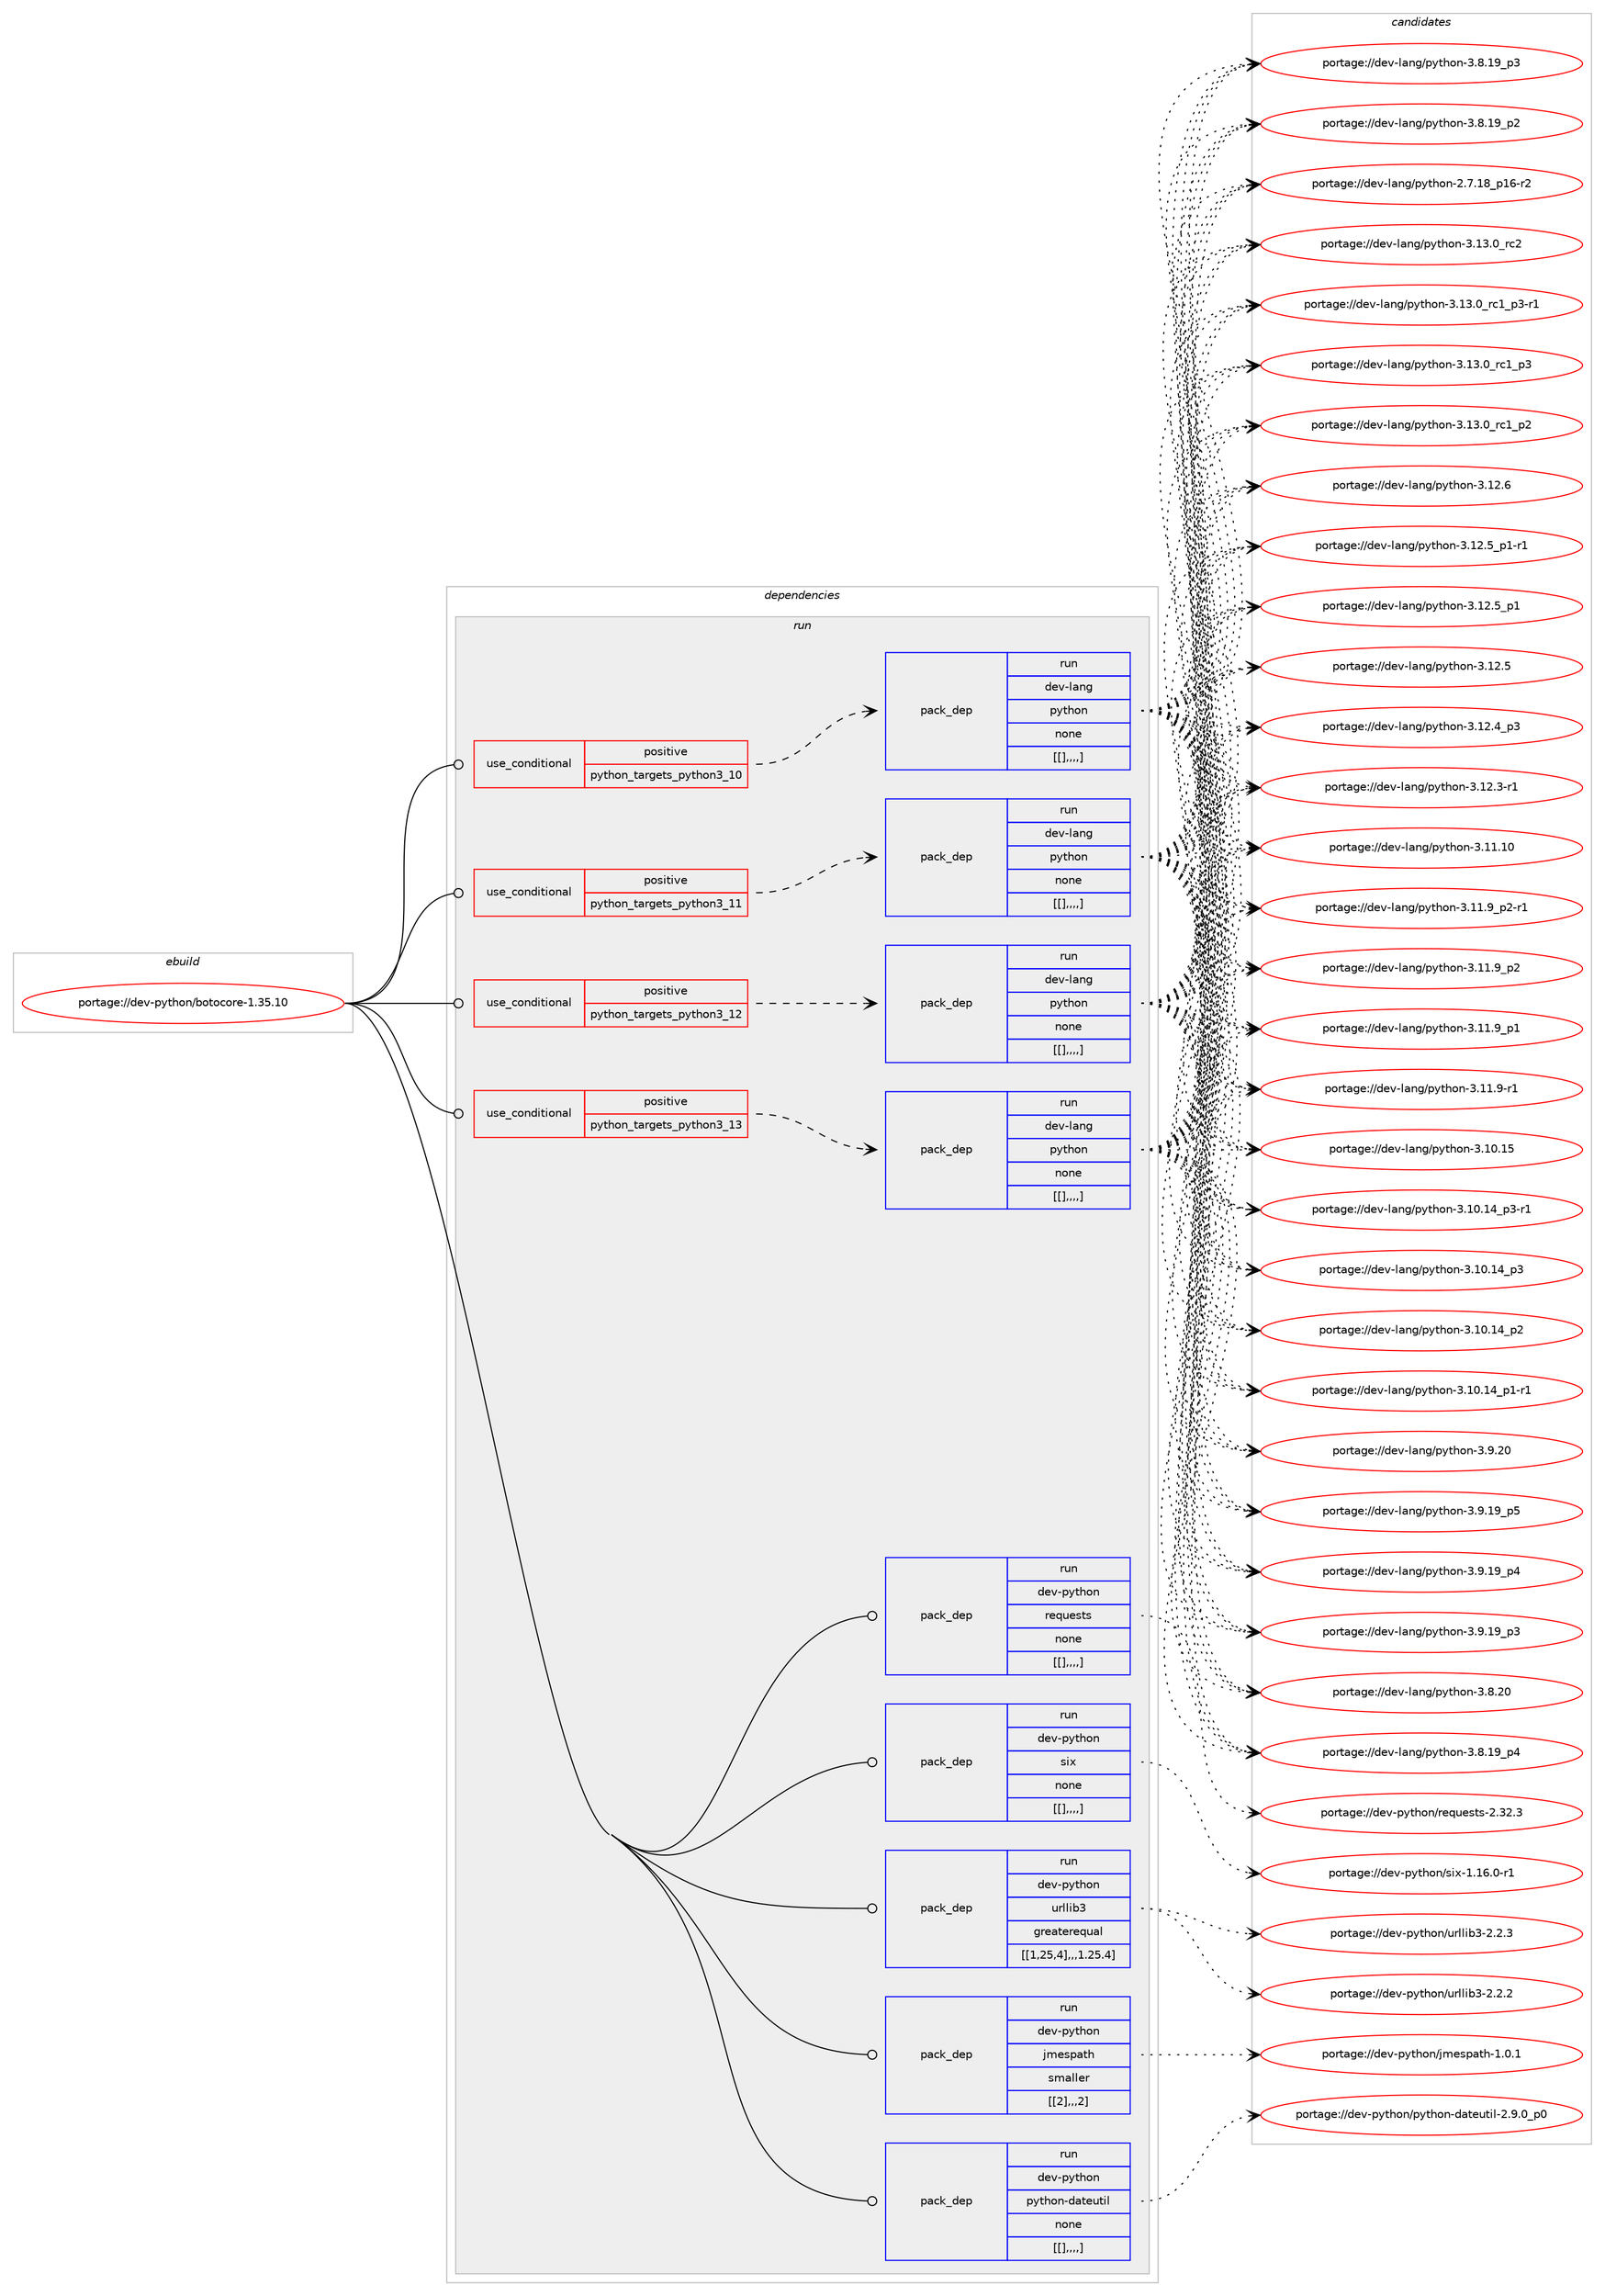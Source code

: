 digraph prolog {

# *************
# Graph options
# *************

newrank=true;
concentrate=true;
compound=true;
graph [rankdir=LR,fontname=Helvetica,fontsize=10,ranksep=1.5];#, ranksep=2.5, nodesep=0.2];
edge  [arrowhead=vee];
node  [fontname=Helvetica,fontsize=10];

# **********
# The ebuild
# **********

subgraph cluster_leftcol {
color=gray;
label=<<i>ebuild</i>>;
id [label="portage://dev-python/botocore-1.35.10", color=red, width=4, href="../dev-python/botocore-1.35.10.svg"];
}

# ****************
# The dependencies
# ****************

subgraph cluster_midcol {
color=gray;
label=<<i>dependencies</i>>;
subgraph cluster_compile {
fillcolor="#eeeeee";
style=filled;
label=<<i>compile</i>>;
}
subgraph cluster_compileandrun {
fillcolor="#eeeeee";
style=filled;
label=<<i>compile and run</i>>;
}
subgraph cluster_run {
fillcolor="#eeeeee";
style=filled;
label=<<i>run</i>>;
subgraph cond31891 {
dependency143747 [label=<<TABLE BORDER="0" CELLBORDER="1" CELLSPACING="0" CELLPADDING="4"><TR><TD ROWSPAN="3" CELLPADDING="10">use_conditional</TD></TR><TR><TD>positive</TD></TR><TR><TD>python_targets_python3_10</TD></TR></TABLE>>, shape=none, color=red];
subgraph pack110643 {
dependency143748 [label=<<TABLE BORDER="0" CELLBORDER="1" CELLSPACING="0" CELLPADDING="4" WIDTH="220"><TR><TD ROWSPAN="6" CELLPADDING="30">pack_dep</TD></TR><TR><TD WIDTH="110">run</TD></TR><TR><TD>dev-lang</TD></TR><TR><TD>python</TD></TR><TR><TD>none</TD></TR><TR><TD>[[],,,,]</TD></TR></TABLE>>, shape=none, color=blue];
}
dependency143747:e -> dependency143748:w [weight=20,style="dashed",arrowhead="vee"];
}
id:e -> dependency143747:w [weight=20,style="solid",arrowhead="odot"];
subgraph cond31892 {
dependency143749 [label=<<TABLE BORDER="0" CELLBORDER="1" CELLSPACING="0" CELLPADDING="4"><TR><TD ROWSPAN="3" CELLPADDING="10">use_conditional</TD></TR><TR><TD>positive</TD></TR><TR><TD>python_targets_python3_11</TD></TR></TABLE>>, shape=none, color=red];
subgraph pack110644 {
dependency143750 [label=<<TABLE BORDER="0" CELLBORDER="1" CELLSPACING="0" CELLPADDING="4" WIDTH="220"><TR><TD ROWSPAN="6" CELLPADDING="30">pack_dep</TD></TR><TR><TD WIDTH="110">run</TD></TR><TR><TD>dev-lang</TD></TR><TR><TD>python</TD></TR><TR><TD>none</TD></TR><TR><TD>[[],,,,]</TD></TR></TABLE>>, shape=none, color=blue];
}
dependency143749:e -> dependency143750:w [weight=20,style="dashed",arrowhead="vee"];
}
id:e -> dependency143749:w [weight=20,style="solid",arrowhead="odot"];
subgraph cond31893 {
dependency143751 [label=<<TABLE BORDER="0" CELLBORDER="1" CELLSPACING="0" CELLPADDING="4"><TR><TD ROWSPAN="3" CELLPADDING="10">use_conditional</TD></TR><TR><TD>positive</TD></TR><TR><TD>python_targets_python3_12</TD></TR></TABLE>>, shape=none, color=red];
subgraph pack110645 {
dependency143752 [label=<<TABLE BORDER="0" CELLBORDER="1" CELLSPACING="0" CELLPADDING="4" WIDTH="220"><TR><TD ROWSPAN="6" CELLPADDING="30">pack_dep</TD></TR><TR><TD WIDTH="110">run</TD></TR><TR><TD>dev-lang</TD></TR><TR><TD>python</TD></TR><TR><TD>none</TD></TR><TR><TD>[[],,,,]</TD></TR></TABLE>>, shape=none, color=blue];
}
dependency143751:e -> dependency143752:w [weight=20,style="dashed",arrowhead="vee"];
}
id:e -> dependency143751:w [weight=20,style="solid",arrowhead="odot"];
subgraph cond31894 {
dependency143753 [label=<<TABLE BORDER="0" CELLBORDER="1" CELLSPACING="0" CELLPADDING="4"><TR><TD ROWSPAN="3" CELLPADDING="10">use_conditional</TD></TR><TR><TD>positive</TD></TR><TR><TD>python_targets_python3_13</TD></TR></TABLE>>, shape=none, color=red];
subgraph pack110646 {
dependency143754 [label=<<TABLE BORDER="0" CELLBORDER="1" CELLSPACING="0" CELLPADDING="4" WIDTH="220"><TR><TD ROWSPAN="6" CELLPADDING="30">pack_dep</TD></TR><TR><TD WIDTH="110">run</TD></TR><TR><TD>dev-lang</TD></TR><TR><TD>python</TD></TR><TR><TD>none</TD></TR><TR><TD>[[],,,,]</TD></TR></TABLE>>, shape=none, color=blue];
}
dependency143753:e -> dependency143754:w [weight=20,style="dashed",arrowhead="vee"];
}
id:e -> dependency143753:w [weight=20,style="solid",arrowhead="odot"];
subgraph pack110647 {
dependency143755 [label=<<TABLE BORDER="0" CELLBORDER="1" CELLSPACING="0" CELLPADDING="4" WIDTH="220"><TR><TD ROWSPAN="6" CELLPADDING="30">pack_dep</TD></TR><TR><TD WIDTH="110">run</TD></TR><TR><TD>dev-python</TD></TR><TR><TD>jmespath</TD></TR><TR><TD>smaller</TD></TR><TR><TD>[[2],,,2]</TD></TR></TABLE>>, shape=none, color=blue];
}
id:e -> dependency143755:w [weight=20,style="solid",arrowhead="odot"];
subgraph pack110648 {
dependency143756 [label=<<TABLE BORDER="0" CELLBORDER="1" CELLSPACING="0" CELLPADDING="4" WIDTH="220"><TR><TD ROWSPAN="6" CELLPADDING="30">pack_dep</TD></TR><TR><TD WIDTH="110">run</TD></TR><TR><TD>dev-python</TD></TR><TR><TD>python-dateutil</TD></TR><TR><TD>none</TD></TR><TR><TD>[[],,,,]</TD></TR></TABLE>>, shape=none, color=blue];
}
id:e -> dependency143756:w [weight=20,style="solid",arrowhead="odot"];
subgraph pack110649 {
dependency143757 [label=<<TABLE BORDER="0" CELLBORDER="1" CELLSPACING="0" CELLPADDING="4" WIDTH="220"><TR><TD ROWSPAN="6" CELLPADDING="30">pack_dep</TD></TR><TR><TD WIDTH="110">run</TD></TR><TR><TD>dev-python</TD></TR><TR><TD>requests</TD></TR><TR><TD>none</TD></TR><TR><TD>[[],,,,]</TD></TR></TABLE>>, shape=none, color=blue];
}
id:e -> dependency143757:w [weight=20,style="solid",arrowhead="odot"];
subgraph pack110650 {
dependency143758 [label=<<TABLE BORDER="0" CELLBORDER="1" CELLSPACING="0" CELLPADDING="4" WIDTH="220"><TR><TD ROWSPAN="6" CELLPADDING="30">pack_dep</TD></TR><TR><TD WIDTH="110">run</TD></TR><TR><TD>dev-python</TD></TR><TR><TD>six</TD></TR><TR><TD>none</TD></TR><TR><TD>[[],,,,]</TD></TR></TABLE>>, shape=none, color=blue];
}
id:e -> dependency143758:w [weight=20,style="solid",arrowhead="odot"];
subgraph pack110651 {
dependency143759 [label=<<TABLE BORDER="0" CELLBORDER="1" CELLSPACING="0" CELLPADDING="4" WIDTH="220"><TR><TD ROWSPAN="6" CELLPADDING="30">pack_dep</TD></TR><TR><TD WIDTH="110">run</TD></TR><TR><TD>dev-python</TD></TR><TR><TD>urllib3</TD></TR><TR><TD>greaterequal</TD></TR><TR><TD>[[1,25,4],,,1.25.4]</TD></TR></TABLE>>, shape=none, color=blue];
}
id:e -> dependency143759:w [weight=20,style="solid",arrowhead="odot"];
}
}

# **************
# The candidates
# **************

subgraph cluster_choices {
rank=same;
color=gray;
label=<<i>candidates</i>>;

subgraph choice110643 {
color=black;
nodesep=1;
choice10010111845108971101034711212111610411111045514649514648951149950 [label="portage://dev-lang/python-3.13.0_rc2", color=red, width=4,href="../dev-lang/python-3.13.0_rc2.svg"];
choice1001011184510897110103471121211161041111104551464951464895114994995112514511449 [label="portage://dev-lang/python-3.13.0_rc1_p3-r1", color=red, width=4,href="../dev-lang/python-3.13.0_rc1_p3-r1.svg"];
choice100101118451089711010347112121116104111110455146495146489511499499511251 [label="portage://dev-lang/python-3.13.0_rc1_p3", color=red, width=4,href="../dev-lang/python-3.13.0_rc1_p3.svg"];
choice100101118451089711010347112121116104111110455146495146489511499499511250 [label="portage://dev-lang/python-3.13.0_rc1_p2", color=red, width=4,href="../dev-lang/python-3.13.0_rc1_p2.svg"];
choice10010111845108971101034711212111610411111045514649504654 [label="portage://dev-lang/python-3.12.6", color=red, width=4,href="../dev-lang/python-3.12.6.svg"];
choice1001011184510897110103471121211161041111104551464950465395112494511449 [label="portage://dev-lang/python-3.12.5_p1-r1", color=red, width=4,href="../dev-lang/python-3.12.5_p1-r1.svg"];
choice100101118451089711010347112121116104111110455146495046539511249 [label="portage://dev-lang/python-3.12.5_p1", color=red, width=4,href="../dev-lang/python-3.12.5_p1.svg"];
choice10010111845108971101034711212111610411111045514649504653 [label="portage://dev-lang/python-3.12.5", color=red, width=4,href="../dev-lang/python-3.12.5.svg"];
choice100101118451089711010347112121116104111110455146495046529511251 [label="portage://dev-lang/python-3.12.4_p3", color=red, width=4,href="../dev-lang/python-3.12.4_p3.svg"];
choice100101118451089711010347112121116104111110455146495046514511449 [label="portage://dev-lang/python-3.12.3-r1", color=red, width=4,href="../dev-lang/python-3.12.3-r1.svg"];
choice1001011184510897110103471121211161041111104551464949464948 [label="portage://dev-lang/python-3.11.10", color=red, width=4,href="../dev-lang/python-3.11.10.svg"];
choice1001011184510897110103471121211161041111104551464949465795112504511449 [label="portage://dev-lang/python-3.11.9_p2-r1", color=red, width=4,href="../dev-lang/python-3.11.9_p2-r1.svg"];
choice100101118451089711010347112121116104111110455146494946579511250 [label="portage://dev-lang/python-3.11.9_p2", color=red, width=4,href="../dev-lang/python-3.11.9_p2.svg"];
choice100101118451089711010347112121116104111110455146494946579511249 [label="portage://dev-lang/python-3.11.9_p1", color=red, width=4,href="../dev-lang/python-3.11.9_p1.svg"];
choice100101118451089711010347112121116104111110455146494946574511449 [label="portage://dev-lang/python-3.11.9-r1", color=red, width=4,href="../dev-lang/python-3.11.9-r1.svg"];
choice1001011184510897110103471121211161041111104551464948464953 [label="portage://dev-lang/python-3.10.15", color=red, width=4,href="../dev-lang/python-3.10.15.svg"];
choice100101118451089711010347112121116104111110455146494846495295112514511449 [label="portage://dev-lang/python-3.10.14_p3-r1", color=red, width=4,href="../dev-lang/python-3.10.14_p3-r1.svg"];
choice10010111845108971101034711212111610411111045514649484649529511251 [label="portage://dev-lang/python-3.10.14_p3", color=red, width=4,href="../dev-lang/python-3.10.14_p3.svg"];
choice10010111845108971101034711212111610411111045514649484649529511250 [label="portage://dev-lang/python-3.10.14_p2", color=red, width=4,href="../dev-lang/python-3.10.14_p2.svg"];
choice100101118451089711010347112121116104111110455146494846495295112494511449 [label="portage://dev-lang/python-3.10.14_p1-r1", color=red, width=4,href="../dev-lang/python-3.10.14_p1-r1.svg"];
choice10010111845108971101034711212111610411111045514657465048 [label="portage://dev-lang/python-3.9.20", color=red, width=4,href="../dev-lang/python-3.9.20.svg"];
choice100101118451089711010347112121116104111110455146574649579511253 [label="portage://dev-lang/python-3.9.19_p5", color=red, width=4,href="../dev-lang/python-3.9.19_p5.svg"];
choice100101118451089711010347112121116104111110455146574649579511252 [label="portage://dev-lang/python-3.9.19_p4", color=red, width=4,href="../dev-lang/python-3.9.19_p4.svg"];
choice100101118451089711010347112121116104111110455146574649579511251 [label="portage://dev-lang/python-3.9.19_p3", color=red, width=4,href="../dev-lang/python-3.9.19_p3.svg"];
choice10010111845108971101034711212111610411111045514656465048 [label="portage://dev-lang/python-3.8.20", color=red, width=4,href="../dev-lang/python-3.8.20.svg"];
choice100101118451089711010347112121116104111110455146564649579511252 [label="portage://dev-lang/python-3.8.19_p4", color=red, width=4,href="../dev-lang/python-3.8.19_p4.svg"];
choice100101118451089711010347112121116104111110455146564649579511251 [label="portage://dev-lang/python-3.8.19_p3", color=red, width=4,href="../dev-lang/python-3.8.19_p3.svg"];
choice100101118451089711010347112121116104111110455146564649579511250 [label="portage://dev-lang/python-3.8.19_p2", color=red, width=4,href="../dev-lang/python-3.8.19_p2.svg"];
choice100101118451089711010347112121116104111110455046554649569511249544511450 [label="portage://dev-lang/python-2.7.18_p16-r2", color=red, width=4,href="../dev-lang/python-2.7.18_p16-r2.svg"];
dependency143748:e -> choice10010111845108971101034711212111610411111045514649514648951149950:w [style=dotted,weight="100"];
dependency143748:e -> choice1001011184510897110103471121211161041111104551464951464895114994995112514511449:w [style=dotted,weight="100"];
dependency143748:e -> choice100101118451089711010347112121116104111110455146495146489511499499511251:w [style=dotted,weight="100"];
dependency143748:e -> choice100101118451089711010347112121116104111110455146495146489511499499511250:w [style=dotted,weight="100"];
dependency143748:e -> choice10010111845108971101034711212111610411111045514649504654:w [style=dotted,weight="100"];
dependency143748:e -> choice1001011184510897110103471121211161041111104551464950465395112494511449:w [style=dotted,weight="100"];
dependency143748:e -> choice100101118451089711010347112121116104111110455146495046539511249:w [style=dotted,weight="100"];
dependency143748:e -> choice10010111845108971101034711212111610411111045514649504653:w [style=dotted,weight="100"];
dependency143748:e -> choice100101118451089711010347112121116104111110455146495046529511251:w [style=dotted,weight="100"];
dependency143748:e -> choice100101118451089711010347112121116104111110455146495046514511449:w [style=dotted,weight="100"];
dependency143748:e -> choice1001011184510897110103471121211161041111104551464949464948:w [style=dotted,weight="100"];
dependency143748:e -> choice1001011184510897110103471121211161041111104551464949465795112504511449:w [style=dotted,weight="100"];
dependency143748:e -> choice100101118451089711010347112121116104111110455146494946579511250:w [style=dotted,weight="100"];
dependency143748:e -> choice100101118451089711010347112121116104111110455146494946579511249:w [style=dotted,weight="100"];
dependency143748:e -> choice100101118451089711010347112121116104111110455146494946574511449:w [style=dotted,weight="100"];
dependency143748:e -> choice1001011184510897110103471121211161041111104551464948464953:w [style=dotted,weight="100"];
dependency143748:e -> choice100101118451089711010347112121116104111110455146494846495295112514511449:w [style=dotted,weight="100"];
dependency143748:e -> choice10010111845108971101034711212111610411111045514649484649529511251:w [style=dotted,weight="100"];
dependency143748:e -> choice10010111845108971101034711212111610411111045514649484649529511250:w [style=dotted,weight="100"];
dependency143748:e -> choice100101118451089711010347112121116104111110455146494846495295112494511449:w [style=dotted,weight="100"];
dependency143748:e -> choice10010111845108971101034711212111610411111045514657465048:w [style=dotted,weight="100"];
dependency143748:e -> choice100101118451089711010347112121116104111110455146574649579511253:w [style=dotted,weight="100"];
dependency143748:e -> choice100101118451089711010347112121116104111110455146574649579511252:w [style=dotted,weight="100"];
dependency143748:e -> choice100101118451089711010347112121116104111110455146574649579511251:w [style=dotted,weight="100"];
dependency143748:e -> choice10010111845108971101034711212111610411111045514656465048:w [style=dotted,weight="100"];
dependency143748:e -> choice100101118451089711010347112121116104111110455146564649579511252:w [style=dotted,weight="100"];
dependency143748:e -> choice100101118451089711010347112121116104111110455146564649579511251:w [style=dotted,weight="100"];
dependency143748:e -> choice100101118451089711010347112121116104111110455146564649579511250:w [style=dotted,weight="100"];
dependency143748:e -> choice100101118451089711010347112121116104111110455046554649569511249544511450:w [style=dotted,weight="100"];
}
subgraph choice110644 {
color=black;
nodesep=1;
choice10010111845108971101034711212111610411111045514649514648951149950 [label="portage://dev-lang/python-3.13.0_rc2", color=red, width=4,href="../dev-lang/python-3.13.0_rc2.svg"];
choice1001011184510897110103471121211161041111104551464951464895114994995112514511449 [label="portage://dev-lang/python-3.13.0_rc1_p3-r1", color=red, width=4,href="../dev-lang/python-3.13.0_rc1_p3-r1.svg"];
choice100101118451089711010347112121116104111110455146495146489511499499511251 [label="portage://dev-lang/python-3.13.0_rc1_p3", color=red, width=4,href="../dev-lang/python-3.13.0_rc1_p3.svg"];
choice100101118451089711010347112121116104111110455146495146489511499499511250 [label="portage://dev-lang/python-3.13.0_rc1_p2", color=red, width=4,href="../dev-lang/python-3.13.0_rc1_p2.svg"];
choice10010111845108971101034711212111610411111045514649504654 [label="portage://dev-lang/python-3.12.6", color=red, width=4,href="../dev-lang/python-3.12.6.svg"];
choice1001011184510897110103471121211161041111104551464950465395112494511449 [label="portage://dev-lang/python-3.12.5_p1-r1", color=red, width=4,href="../dev-lang/python-3.12.5_p1-r1.svg"];
choice100101118451089711010347112121116104111110455146495046539511249 [label="portage://dev-lang/python-3.12.5_p1", color=red, width=4,href="../dev-lang/python-3.12.5_p1.svg"];
choice10010111845108971101034711212111610411111045514649504653 [label="portage://dev-lang/python-3.12.5", color=red, width=4,href="../dev-lang/python-3.12.5.svg"];
choice100101118451089711010347112121116104111110455146495046529511251 [label="portage://dev-lang/python-3.12.4_p3", color=red, width=4,href="../dev-lang/python-3.12.4_p3.svg"];
choice100101118451089711010347112121116104111110455146495046514511449 [label="portage://dev-lang/python-3.12.3-r1", color=red, width=4,href="../dev-lang/python-3.12.3-r1.svg"];
choice1001011184510897110103471121211161041111104551464949464948 [label="portage://dev-lang/python-3.11.10", color=red, width=4,href="../dev-lang/python-3.11.10.svg"];
choice1001011184510897110103471121211161041111104551464949465795112504511449 [label="portage://dev-lang/python-3.11.9_p2-r1", color=red, width=4,href="../dev-lang/python-3.11.9_p2-r1.svg"];
choice100101118451089711010347112121116104111110455146494946579511250 [label="portage://dev-lang/python-3.11.9_p2", color=red, width=4,href="../dev-lang/python-3.11.9_p2.svg"];
choice100101118451089711010347112121116104111110455146494946579511249 [label="portage://dev-lang/python-3.11.9_p1", color=red, width=4,href="../dev-lang/python-3.11.9_p1.svg"];
choice100101118451089711010347112121116104111110455146494946574511449 [label="portage://dev-lang/python-3.11.9-r1", color=red, width=4,href="../dev-lang/python-3.11.9-r1.svg"];
choice1001011184510897110103471121211161041111104551464948464953 [label="portage://dev-lang/python-3.10.15", color=red, width=4,href="../dev-lang/python-3.10.15.svg"];
choice100101118451089711010347112121116104111110455146494846495295112514511449 [label="portage://dev-lang/python-3.10.14_p3-r1", color=red, width=4,href="../dev-lang/python-3.10.14_p3-r1.svg"];
choice10010111845108971101034711212111610411111045514649484649529511251 [label="portage://dev-lang/python-3.10.14_p3", color=red, width=4,href="../dev-lang/python-3.10.14_p3.svg"];
choice10010111845108971101034711212111610411111045514649484649529511250 [label="portage://dev-lang/python-3.10.14_p2", color=red, width=4,href="../dev-lang/python-3.10.14_p2.svg"];
choice100101118451089711010347112121116104111110455146494846495295112494511449 [label="portage://dev-lang/python-3.10.14_p1-r1", color=red, width=4,href="../dev-lang/python-3.10.14_p1-r1.svg"];
choice10010111845108971101034711212111610411111045514657465048 [label="portage://dev-lang/python-3.9.20", color=red, width=4,href="../dev-lang/python-3.9.20.svg"];
choice100101118451089711010347112121116104111110455146574649579511253 [label="portage://dev-lang/python-3.9.19_p5", color=red, width=4,href="../dev-lang/python-3.9.19_p5.svg"];
choice100101118451089711010347112121116104111110455146574649579511252 [label="portage://dev-lang/python-3.9.19_p4", color=red, width=4,href="../dev-lang/python-3.9.19_p4.svg"];
choice100101118451089711010347112121116104111110455146574649579511251 [label="portage://dev-lang/python-3.9.19_p3", color=red, width=4,href="../dev-lang/python-3.9.19_p3.svg"];
choice10010111845108971101034711212111610411111045514656465048 [label="portage://dev-lang/python-3.8.20", color=red, width=4,href="../dev-lang/python-3.8.20.svg"];
choice100101118451089711010347112121116104111110455146564649579511252 [label="portage://dev-lang/python-3.8.19_p4", color=red, width=4,href="../dev-lang/python-3.8.19_p4.svg"];
choice100101118451089711010347112121116104111110455146564649579511251 [label="portage://dev-lang/python-3.8.19_p3", color=red, width=4,href="../dev-lang/python-3.8.19_p3.svg"];
choice100101118451089711010347112121116104111110455146564649579511250 [label="portage://dev-lang/python-3.8.19_p2", color=red, width=4,href="../dev-lang/python-3.8.19_p2.svg"];
choice100101118451089711010347112121116104111110455046554649569511249544511450 [label="portage://dev-lang/python-2.7.18_p16-r2", color=red, width=4,href="../dev-lang/python-2.7.18_p16-r2.svg"];
dependency143750:e -> choice10010111845108971101034711212111610411111045514649514648951149950:w [style=dotted,weight="100"];
dependency143750:e -> choice1001011184510897110103471121211161041111104551464951464895114994995112514511449:w [style=dotted,weight="100"];
dependency143750:e -> choice100101118451089711010347112121116104111110455146495146489511499499511251:w [style=dotted,weight="100"];
dependency143750:e -> choice100101118451089711010347112121116104111110455146495146489511499499511250:w [style=dotted,weight="100"];
dependency143750:e -> choice10010111845108971101034711212111610411111045514649504654:w [style=dotted,weight="100"];
dependency143750:e -> choice1001011184510897110103471121211161041111104551464950465395112494511449:w [style=dotted,weight="100"];
dependency143750:e -> choice100101118451089711010347112121116104111110455146495046539511249:w [style=dotted,weight="100"];
dependency143750:e -> choice10010111845108971101034711212111610411111045514649504653:w [style=dotted,weight="100"];
dependency143750:e -> choice100101118451089711010347112121116104111110455146495046529511251:w [style=dotted,weight="100"];
dependency143750:e -> choice100101118451089711010347112121116104111110455146495046514511449:w [style=dotted,weight="100"];
dependency143750:e -> choice1001011184510897110103471121211161041111104551464949464948:w [style=dotted,weight="100"];
dependency143750:e -> choice1001011184510897110103471121211161041111104551464949465795112504511449:w [style=dotted,weight="100"];
dependency143750:e -> choice100101118451089711010347112121116104111110455146494946579511250:w [style=dotted,weight="100"];
dependency143750:e -> choice100101118451089711010347112121116104111110455146494946579511249:w [style=dotted,weight="100"];
dependency143750:e -> choice100101118451089711010347112121116104111110455146494946574511449:w [style=dotted,weight="100"];
dependency143750:e -> choice1001011184510897110103471121211161041111104551464948464953:w [style=dotted,weight="100"];
dependency143750:e -> choice100101118451089711010347112121116104111110455146494846495295112514511449:w [style=dotted,weight="100"];
dependency143750:e -> choice10010111845108971101034711212111610411111045514649484649529511251:w [style=dotted,weight="100"];
dependency143750:e -> choice10010111845108971101034711212111610411111045514649484649529511250:w [style=dotted,weight="100"];
dependency143750:e -> choice100101118451089711010347112121116104111110455146494846495295112494511449:w [style=dotted,weight="100"];
dependency143750:e -> choice10010111845108971101034711212111610411111045514657465048:w [style=dotted,weight="100"];
dependency143750:e -> choice100101118451089711010347112121116104111110455146574649579511253:w [style=dotted,weight="100"];
dependency143750:e -> choice100101118451089711010347112121116104111110455146574649579511252:w [style=dotted,weight="100"];
dependency143750:e -> choice100101118451089711010347112121116104111110455146574649579511251:w [style=dotted,weight="100"];
dependency143750:e -> choice10010111845108971101034711212111610411111045514656465048:w [style=dotted,weight="100"];
dependency143750:e -> choice100101118451089711010347112121116104111110455146564649579511252:w [style=dotted,weight="100"];
dependency143750:e -> choice100101118451089711010347112121116104111110455146564649579511251:w [style=dotted,weight="100"];
dependency143750:e -> choice100101118451089711010347112121116104111110455146564649579511250:w [style=dotted,weight="100"];
dependency143750:e -> choice100101118451089711010347112121116104111110455046554649569511249544511450:w [style=dotted,weight="100"];
}
subgraph choice110645 {
color=black;
nodesep=1;
choice10010111845108971101034711212111610411111045514649514648951149950 [label="portage://dev-lang/python-3.13.0_rc2", color=red, width=4,href="../dev-lang/python-3.13.0_rc2.svg"];
choice1001011184510897110103471121211161041111104551464951464895114994995112514511449 [label="portage://dev-lang/python-3.13.0_rc1_p3-r1", color=red, width=4,href="../dev-lang/python-3.13.0_rc1_p3-r1.svg"];
choice100101118451089711010347112121116104111110455146495146489511499499511251 [label="portage://dev-lang/python-3.13.0_rc1_p3", color=red, width=4,href="../dev-lang/python-3.13.0_rc1_p3.svg"];
choice100101118451089711010347112121116104111110455146495146489511499499511250 [label="portage://dev-lang/python-3.13.0_rc1_p2", color=red, width=4,href="../dev-lang/python-3.13.0_rc1_p2.svg"];
choice10010111845108971101034711212111610411111045514649504654 [label="portage://dev-lang/python-3.12.6", color=red, width=4,href="../dev-lang/python-3.12.6.svg"];
choice1001011184510897110103471121211161041111104551464950465395112494511449 [label="portage://dev-lang/python-3.12.5_p1-r1", color=red, width=4,href="../dev-lang/python-3.12.5_p1-r1.svg"];
choice100101118451089711010347112121116104111110455146495046539511249 [label="portage://dev-lang/python-3.12.5_p1", color=red, width=4,href="../dev-lang/python-3.12.5_p1.svg"];
choice10010111845108971101034711212111610411111045514649504653 [label="portage://dev-lang/python-3.12.5", color=red, width=4,href="../dev-lang/python-3.12.5.svg"];
choice100101118451089711010347112121116104111110455146495046529511251 [label="portage://dev-lang/python-3.12.4_p3", color=red, width=4,href="../dev-lang/python-3.12.4_p3.svg"];
choice100101118451089711010347112121116104111110455146495046514511449 [label="portage://dev-lang/python-3.12.3-r1", color=red, width=4,href="../dev-lang/python-3.12.3-r1.svg"];
choice1001011184510897110103471121211161041111104551464949464948 [label="portage://dev-lang/python-3.11.10", color=red, width=4,href="../dev-lang/python-3.11.10.svg"];
choice1001011184510897110103471121211161041111104551464949465795112504511449 [label="portage://dev-lang/python-3.11.9_p2-r1", color=red, width=4,href="../dev-lang/python-3.11.9_p2-r1.svg"];
choice100101118451089711010347112121116104111110455146494946579511250 [label="portage://dev-lang/python-3.11.9_p2", color=red, width=4,href="../dev-lang/python-3.11.9_p2.svg"];
choice100101118451089711010347112121116104111110455146494946579511249 [label="portage://dev-lang/python-3.11.9_p1", color=red, width=4,href="../dev-lang/python-3.11.9_p1.svg"];
choice100101118451089711010347112121116104111110455146494946574511449 [label="portage://dev-lang/python-3.11.9-r1", color=red, width=4,href="../dev-lang/python-3.11.9-r1.svg"];
choice1001011184510897110103471121211161041111104551464948464953 [label="portage://dev-lang/python-3.10.15", color=red, width=4,href="../dev-lang/python-3.10.15.svg"];
choice100101118451089711010347112121116104111110455146494846495295112514511449 [label="portage://dev-lang/python-3.10.14_p3-r1", color=red, width=4,href="../dev-lang/python-3.10.14_p3-r1.svg"];
choice10010111845108971101034711212111610411111045514649484649529511251 [label="portage://dev-lang/python-3.10.14_p3", color=red, width=4,href="../dev-lang/python-3.10.14_p3.svg"];
choice10010111845108971101034711212111610411111045514649484649529511250 [label="portage://dev-lang/python-3.10.14_p2", color=red, width=4,href="../dev-lang/python-3.10.14_p2.svg"];
choice100101118451089711010347112121116104111110455146494846495295112494511449 [label="portage://dev-lang/python-3.10.14_p1-r1", color=red, width=4,href="../dev-lang/python-3.10.14_p1-r1.svg"];
choice10010111845108971101034711212111610411111045514657465048 [label="portage://dev-lang/python-3.9.20", color=red, width=4,href="../dev-lang/python-3.9.20.svg"];
choice100101118451089711010347112121116104111110455146574649579511253 [label="portage://dev-lang/python-3.9.19_p5", color=red, width=4,href="../dev-lang/python-3.9.19_p5.svg"];
choice100101118451089711010347112121116104111110455146574649579511252 [label="portage://dev-lang/python-3.9.19_p4", color=red, width=4,href="../dev-lang/python-3.9.19_p4.svg"];
choice100101118451089711010347112121116104111110455146574649579511251 [label="portage://dev-lang/python-3.9.19_p3", color=red, width=4,href="../dev-lang/python-3.9.19_p3.svg"];
choice10010111845108971101034711212111610411111045514656465048 [label="portage://dev-lang/python-3.8.20", color=red, width=4,href="../dev-lang/python-3.8.20.svg"];
choice100101118451089711010347112121116104111110455146564649579511252 [label="portage://dev-lang/python-3.8.19_p4", color=red, width=4,href="../dev-lang/python-3.8.19_p4.svg"];
choice100101118451089711010347112121116104111110455146564649579511251 [label="portage://dev-lang/python-3.8.19_p3", color=red, width=4,href="../dev-lang/python-3.8.19_p3.svg"];
choice100101118451089711010347112121116104111110455146564649579511250 [label="portage://dev-lang/python-3.8.19_p2", color=red, width=4,href="../dev-lang/python-3.8.19_p2.svg"];
choice100101118451089711010347112121116104111110455046554649569511249544511450 [label="portage://dev-lang/python-2.7.18_p16-r2", color=red, width=4,href="../dev-lang/python-2.7.18_p16-r2.svg"];
dependency143752:e -> choice10010111845108971101034711212111610411111045514649514648951149950:w [style=dotted,weight="100"];
dependency143752:e -> choice1001011184510897110103471121211161041111104551464951464895114994995112514511449:w [style=dotted,weight="100"];
dependency143752:e -> choice100101118451089711010347112121116104111110455146495146489511499499511251:w [style=dotted,weight="100"];
dependency143752:e -> choice100101118451089711010347112121116104111110455146495146489511499499511250:w [style=dotted,weight="100"];
dependency143752:e -> choice10010111845108971101034711212111610411111045514649504654:w [style=dotted,weight="100"];
dependency143752:e -> choice1001011184510897110103471121211161041111104551464950465395112494511449:w [style=dotted,weight="100"];
dependency143752:e -> choice100101118451089711010347112121116104111110455146495046539511249:w [style=dotted,weight="100"];
dependency143752:e -> choice10010111845108971101034711212111610411111045514649504653:w [style=dotted,weight="100"];
dependency143752:e -> choice100101118451089711010347112121116104111110455146495046529511251:w [style=dotted,weight="100"];
dependency143752:e -> choice100101118451089711010347112121116104111110455146495046514511449:w [style=dotted,weight="100"];
dependency143752:e -> choice1001011184510897110103471121211161041111104551464949464948:w [style=dotted,weight="100"];
dependency143752:e -> choice1001011184510897110103471121211161041111104551464949465795112504511449:w [style=dotted,weight="100"];
dependency143752:e -> choice100101118451089711010347112121116104111110455146494946579511250:w [style=dotted,weight="100"];
dependency143752:e -> choice100101118451089711010347112121116104111110455146494946579511249:w [style=dotted,weight="100"];
dependency143752:e -> choice100101118451089711010347112121116104111110455146494946574511449:w [style=dotted,weight="100"];
dependency143752:e -> choice1001011184510897110103471121211161041111104551464948464953:w [style=dotted,weight="100"];
dependency143752:e -> choice100101118451089711010347112121116104111110455146494846495295112514511449:w [style=dotted,weight="100"];
dependency143752:e -> choice10010111845108971101034711212111610411111045514649484649529511251:w [style=dotted,weight="100"];
dependency143752:e -> choice10010111845108971101034711212111610411111045514649484649529511250:w [style=dotted,weight="100"];
dependency143752:e -> choice100101118451089711010347112121116104111110455146494846495295112494511449:w [style=dotted,weight="100"];
dependency143752:e -> choice10010111845108971101034711212111610411111045514657465048:w [style=dotted,weight="100"];
dependency143752:e -> choice100101118451089711010347112121116104111110455146574649579511253:w [style=dotted,weight="100"];
dependency143752:e -> choice100101118451089711010347112121116104111110455146574649579511252:w [style=dotted,weight="100"];
dependency143752:e -> choice100101118451089711010347112121116104111110455146574649579511251:w [style=dotted,weight="100"];
dependency143752:e -> choice10010111845108971101034711212111610411111045514656465048:w [style=dotted,weight="100"];
dependency143752:e -> choice100101118451089711010347112121116104111110455146564649579511252:w [style=dotted,weight="100"];
dependency143752:e -> choice100101118451089711010347112121116104111110455146564649579511251:w [style=dotted,weight="100"];
dependency143752:e -> choice100101118451089711010347112121116104111110455146564649579511250:w [style=dotted,weight="100"];
dependency143752:e -> choice100101118451089711010347112121116104111110455046554649569511249544511450:w [style=dotted,weight="100"];
}
subgraph choice110646 {
color=black;
nodesep=1;
choice10010111845108971101034711212111610411111045514649514648951149950 [label="portage://dev-lang/python-3.13.0_rc2", color=red, width=4,href="../dev-lang/python-3.13.0_rc2.svg"];
choice1001011184510897110103471121211161041111104551464951464895114994995112514511449 [label="portage://dev-lang/python-3.13.0_rc1_p3-r1", color=red, width=4,href="../dev-lang/python-3.13.0_rc1_p3-r1.svg"];
choice100101118451089711010347112121116104111110455146495146489511499499511251 [label="portage://dev-lang/python-3.13.0_rc1_p3", color=red, width=4,href="../dev-lang/python-3.13.0_rc1_p3.svg"];
choice100101118451089711010347112121116104111110455146495146489511499499511250 [label="portage://dev-lang/python-3.13.0_rc1_p2", color=red, width=4,href="../dev-lang/python-3.13.0_rc1_p2.svg"];
choice10010111845108971101034711212111610411111045514649504654 [label="portage://dev-lang/python-3.12.6", color=red, width=4,href="../dev-lang/python-3.12.6.svg"];
choice1001011184510897110103471121211161041111104551464950465395112494511449 [label="portage://dev-lang/python-3.12.5_p1-r1", color=red, width=4,href="../dev-lang/python-3.12.5_p1-r1.svg"];
choice100101118451089711010347112121116104111110455146495046539511249 [label="portage://dev-lang/python-3.12.5_p1", color=red, width=4,href="../dev-lang/python-3.12.5_p1.svg"];
choice10010111845108971101034711212111610411111045514649504653 [label="portage://dev-lang/python-3.12.5", color=red, width=4,href="../dev-lang/python-3.12.5.svg"];
choice100101118451089711010347112121116104111110455146495046529511251 [label="portage://dev-lang/python-3.12.4_p3", color=red, width=4,href="../dev-lang/python-3.12.4_p3.svg"];
choice100101118451089711010347112121116104111110455146495046514511449 [label="portage://dev-lang/python-3.12.3-r1", color=red, width=4,href="../dev-lang/python-3.12.3-r1.svg"];
choice1001011184510897110103471121211161041111104551464949464948 [label="portage://dev-lang/python-3.11.10", color=red, width=4,href="../dev-lang/python-3.11.10.svg"];
choice1001011184510897110103471121211161041111104551464949465795112504511449 [label="portage://dev-lang/python-3.11.9_p2-r1", color=red, width=4,href="../dev-lang/python-3.11.9_p2-r1.svg"];
choice100101118451089711010347112121116104111110455146494946579511250 [label="portage://dev-lang/python-3.11.9_p2", color=red, width=4,href="../dev-lang/python-3.11.9_p2.svg"];
choice100101118451089711010347112121116104111110455146494946579511249 [label="portage://dev-lang/python-3.11.9_p1", color=red, width=4,href="../dev-lang/python-3.11.9_p1.svg"];
choice100101118451089711010347112121116104111110455146494946574511449 [label="portage://dev-lang/python-3.11.9-r1", color=red, width=4,href="../dev-lang/python-3.11.9-r1.svg"];
choice1001011184510897110103471121211161041111104551464948464953 [label="portage://dev-lang/python-3.10.15", color=red, width=4,href="../dev-lang/python-3.10.15.svg"];
choice100101118451089711010347112121116104111110455146494846495295112514511449 [label="portage://dev-lang/python-3.10.14_p3-r1", color=red, width=4,href="../dev-lang/python-3.10.14_p3-r1.svg"];
choice10010111845108971101034711212111610411111045514649484649529511251 [label="portage://dev-lang/python-3.10.14_p3", color=red, width=4,href="../dev-lang/python-3.10.14_p3.svg"];
choice10010111845108971101034711212111610411111045514649484649529511250 [label="portage://dev-lang/python-3.10.14_p2", color=red, width=4,href="../dev-lang/python-3.10.14_p2.svg"];
choice100101118451089711010347112121116104111110455146494846495295112494511449 [label="portage://dev-lang/python-3.10.14_p1-r1", color=red, width=4,href="../dev-lang/python-3.10.14_p1-r1.svg"];
choice10010111845108971101034711212111610411111045514657465048 [label="portage://dev-lang/python-3.9.20", color=red, width=4,href="../dev-lang/python-3.9.20.svg"];
choice100101118451089711010347112121116104111110455146574649579511253 [label="portage://dev-lang/python-3.9.19_p5", color=red, width=4,href="../dev-lang/python-3.9.19_p5.svg"];
choice100101118451089711010347112121116104111110455146574649579511252 [label="portage://dev-lang/python-3.9.19_p4", color=red, width=4,href="../dev-lang/python-3.9.19_p4.svg"];
choice100101118451089711010347112121116104111110455146574649579511251 [label="portage://dev-lang/python-3.9.19_p3", color=red, width=4,href="../dev-lang/python-3.9.19_p3.svg"];
choice10010111845108971101034711212111610411111045514656465048 [label="portage://dev-lang/python-3.8.20", color=red, width=4,href="../dev-lang/python-3.8.20.svg"];
choice100101118451089711010347112121116104111110455146564649579511252 [label="portage://dev-lang/python-3.8.19_p4", color=red, width=4,href="../dev-lang/python-3.8.19_p4.svg"];
choice100101118451089711010347112121116104111110455146564649579511251 [label="portage://dev-lang/python-3.8.19_p3", color=red, width=4,href="../dev-lang/python-3.8.19_p3.svg"];
choice100101118451089711010347112121116104111110455146564649579511250 [label="portage://dev-lang/python-3.8.19_p2", color=red, width=4,href="../dev-lang/python-3.8.19_p2.svg"];
choice100101118451089711010347112121116104111110455046554649569511249544511450 [label="portage://dev-lang/python-2.7.18_p16-r2", color=red, width=4,href="../dev-lang/python-2.7.18_p16-r2.svg"];
dependency143754:e -> choice10010111845108971101034711212111610411111045514649514648951149950:w [style=dotted,weight="100"];
dependency143754:e -> choice1001011184510897110103471121211161041111104551464951464895114994995112514511449:w [style=dotted,weight="100"];
dependency143754:e -> choice100101118451089711010347112121116104111110455146495146489511499499511251:w [style=dotted,weight="100"];
dependency143754:e -> choice100101118451089711010347112121116104111110455146495146489511499499511250:w [style=dotted,weight="100"];
dependency143754:e -> choice10010111845108971101034711212111610411111045514649504654:w [style=dotted,weight="100"];
dependency143754:e -> choice1001011184510897110103471121211161041111104551464950465395112494511449:w [style=dotted,weight="100"];
dependency143754:e -> choice100101118451089711010347112121116104111110455146495046539511249:w [style=dotted,weight="100"];
dependency143754:e -> choice10010111845108971101034711212111610411111045514649504653:w [style=dotted,weight="100"];
dependency143754:e -> choice100101118451089711010347112121116104111110455146495046529511251:w [style=dotted,weight="100"];
dependency143754:e -> choice100101118451089711010347112121116104111110455146495046514511449:w [style=dotted,weight="100"];
dependency143754:e -> choice1001011184510897110103471121211161041111104551464949464948:w [style=dotted,weight="100"];
dependency143754:e -> choice1001011184510897110103471121211161041111104551464949465795112504511449:w [style=dotted,weight="100"];
dependency143754:e -> choice100101118451089711010347112121116104111110455146494946579511250:w [style=dotted,weight="100"];
dependency143754:e -> choice100101118451089711010347112121116104111110455146494946579511249:w [style=dotted,weight="100"];
dependency143754:e -> choice100101118451089711010347112121116104111110455146494946574511449:w [style=dotted,weight="100"];
dependency143754:e -> choice1001011184510897110103471121211161041111104551464948464953:w [style=dotted,weight="100"];
dependency143754:e -> choice100101118451089711010347112121116104111110455146494846495295112514511449:w [style=dotted,weight="100"];
dependency143754:e -> choice10010111845108971101034711212111610411111045514649484649529511251:w [style=dotted,weight="100"];
dependency143754:e -> choice10010111845108971101034711212111610411111045514649484649529511250:w [style=dotted,weight="100"];
dependency143754:e -> choice100101118451089711010347112121116104111110455146494846495295112494511449:w [style=dotted,weight="100"];
dependency143754:e -> choice10010111845108971101034711212111610411111045514657465048:w [style=dotted,weight="100"];
dependency143754:e -> choice100101118451089711010347112121116104111110455146574649579511253:w [style=dotted,weight="100"];
dependency143754:e -> choice100101118451089711010347112121116104111110455146574649579511252:w [style=dotted,weight="100"];
dependency143754:e -> choice100101118451089711010347112121116104111110455146574649579511251:w [style=dotted,weight="100"];
dependency143754:e -> choice10010111845108971101034711212111610411111045514656465048:w [style=dotted,weight="100"];
dependency143754:e -> choice100101118451089711010347112121116104111110455146564649579511252:w [style=dotted,weight="100"];
dependency143754:e -> choice100101118451089711010347112121116104111110455146564649579511251:w [style=dotted,weight="100"];
dependency143754:e -> choice100101118451089711010347112121116104111110455146564649579511250:w [style=dotted,weight="100"];
dependency143754:e -> choice100101118451089711010347112121116104111110455046554649569511249544511450:w [style=dotted,weight="100"];
}
subgraph choice110647 {
color=black;
nodesep=1;
choice100101118451121211161041111104710610910111511297116104454946484649 [label="portage://dev-python/jmespath-1.0.1", color=red, width=4,href="../dev-python/jmespath-1.0.1.svg"];
dependency143755:e -> choice100101118451121211161041111104710610910111511297116104454946484649:w [style=dotted,weight="100"];
}
subgraph choice110648 {
color=black;
nodesep=1;
choice100101118451121211161041111104711212111610411111045100971161011171161051084550465746489511248 [label="portage://dev-python/python-dateutil-2.9.0_p0", color=red, width=4,href="../dev-python/python-dateutil-2.9.0_p0.svg"];
dependency143756:e -> choice100101118451121211161041111104711212111610411111045100971161011171161051084550465746489511248:w [style=dotted,weight="100"];
}
subgraph choice110649 {
color=black;
nodesep=1;
choice100101118451121211161041111104711410111311710111511611545504651504651 [label="portage://dev-python/requests-2.32.3", color=red, width=4,href="../dev-python/requests-2.32.3.svg"];
dependency143757:e -> choice100101118451121211161041111104711410111311710111511611545504651504651:w [style=dotted,weight="100"];
}
subgraph choice110650 {
color=black;
nodesep=1;
choice1001011184511212111610411111047115105120454946495446484511449 [label="portage://dev-python/six-1.16.0-r1", color=red, width=4,href="../dev-python/six-1.16.0-r1.svg"];
dependency143758:e -> choice1001011184511212111610411111047115105120454946495446484511449:w [style=dotted,weight="100"];
}
subgraph choice110651 {
color=black;
nodesep=1;
choice10010111845112121116104111110471171141081081059851455046504651 [label="portage://dev-python/urllib3-2.2.3", color=red, width=4,href="../dev-python/urllib3-2.2.3.svg"];
choice10010111845112121116104111110471171141081081059851455046504650 [label="portage://dev-python/urllib3-2.2.2", color=red, width=4,href="../dev-python/urllib3-2.2.2.svg"];
dependency143759:e -> choice10010111845112121116104111110471171141081081059851455046504651:w [style=dotted,weight="100"];
dependency143759:e -> choice10010111845112121116104111110471171141081081059851455046504650:w [style=dotted,weight="100"];
}
}

}

